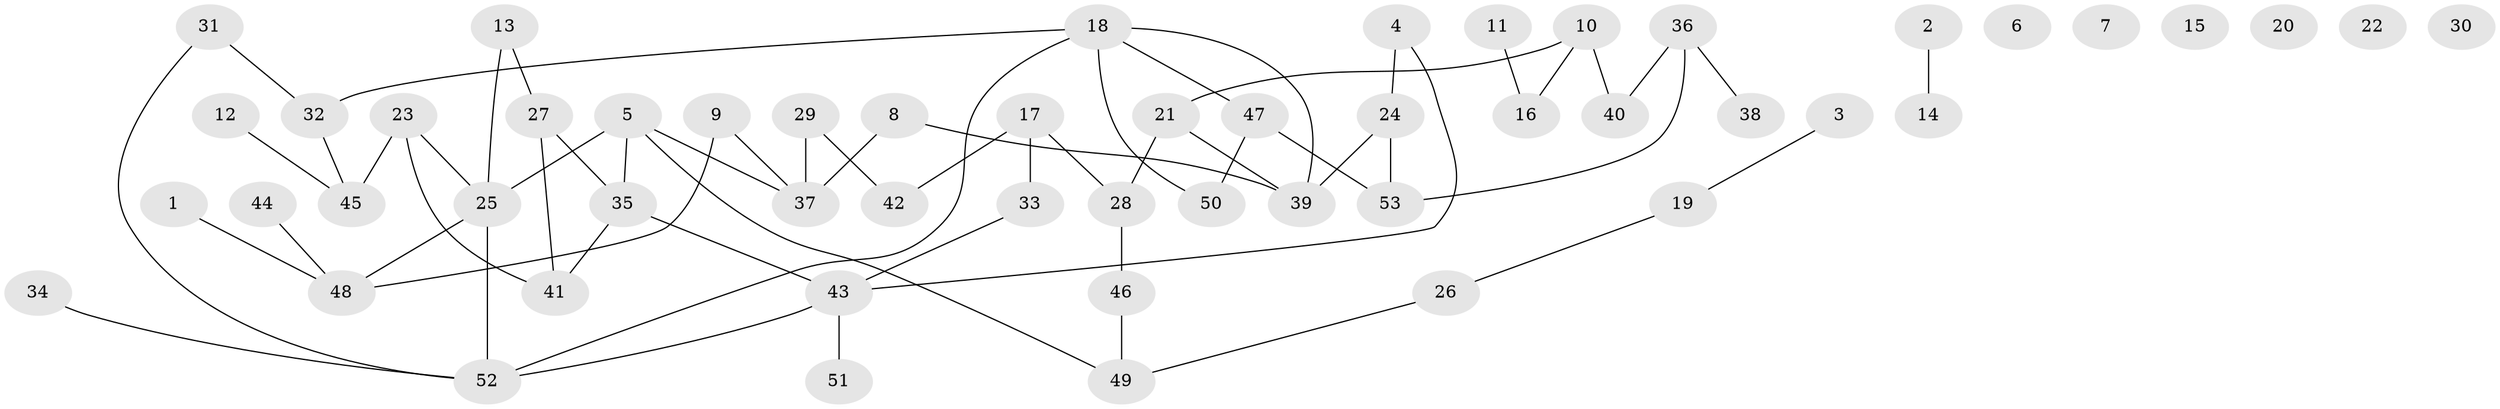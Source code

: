// Generated by graph-tools (version 1.1) at 2025/25/03/09/25 03:25:21]
// undirected, 53 vertices, 60 edges
graph export_dot {
graph [start="1"]
  node [color=gray90,style=filled];
  1;
  2;
  3;
  4;
  5;
  6;
  7;
  8;
  9;
  10;
  11;
  12;
  13;
  14;
  15;
  16;
  17;
  18;
  19;
  20;
  21;
  22;
  23;
  24;
  25;
  26;
  27;
  28;
  29;
  30;
  31;
  32;
  33;
  34;
  35;
  36;
  37;
  38;
  39;
  40;
  41;
  42;
  43;
  44;
  45;
  46;
  47;
  48;
  49;
  50;
  51;
  52;
  53;
  1 -- 48;
  2 -- 14;
  3 -- 19;
  4 -- 24;
  4 -- 43;
  5 -- 25;
  5 -- 35;
  5 -- 37;
  5 -- 49;
  8 -- 37;
  8 -- 39;
  9 -- 37;
  9 -- 48;
  10 -- 16;
  10 -- 21;
  10 -- 40;
  11 -- 16;
  12 -- 45;
  13 -- 25;
  13 -- 27;
  17 -- 28;
  17 -- 33;
  17 -- 42;
  18 -- 32;
  18 -- 39;
  18 -- 47;
  18 -- 50;
  18 -- 52;
  19 -- 26;
  21 -- 28;
  21 -- 39;
  23 -- 25;
  23 -- 41;
  23 -- 45;
  24 -- 39;
  24 -- 53;
  25 -- 48;
  25 -- 52;
  26 -- 49;
  27 -- 35;
  27 -- 41;
  28 -- 46;
  29 -- 37;
  29 -- 42;
  31 -- 32;
  31 -- 52;
  32 -- 45;
  33 -- 43;
  34 -- 52;
  35 -- 41;
  35 -- 43;
  36 -- 38;
  36 -- 40;
  36 -- 53;
  43 -- 51;
  43 -- 52;
  44 -- 48;
  46 -- 49;
  47 -- 50;
  47 -- 53;
}

